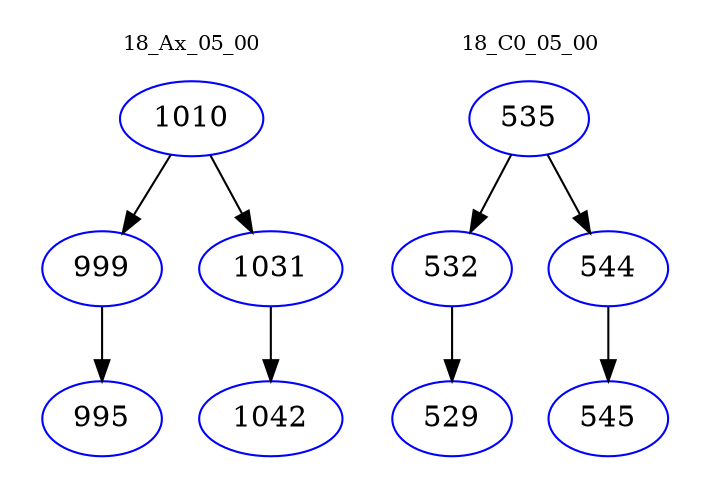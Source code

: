 digraph{
subgraph cluster_0 {
color = white
label = "18_Ax_05_00";
fontsize=10;
T0_1010 [label="1010", color="blue"]
T0_1010 -> T0_999 [color="black"]
T0_999 [label="999", color="blue"]
T0_999 -> T0_995 [color="black"]
T0_995 [label="995", color="blue"]
T0_1010 -> T0_1031 [color="black"]
T0_1031 [label="1031", color="blue"]
T0_1031 -> T0_1042 [color="black"]
T0_1042 [label="1042", color="blue"]
}
subgraph cluster_1 {
color = white
label = "18_C0_05_00";
fontsize=10;
T1_535 [label="535", color="blue"]
T1_535 -> T1_532 [color="black"]
T1_532 [label="532", color="blue"]
T1_532 -> T1_529 [color="black"]
T1_529 [label="529", color="blue"]
T1_535 -> T1_544 [color="black"]
T1_544 [label="544", color="blue"]
T1_544 -> T1_545 [color="black"]
T1_545 [label="545", color="blue"]
}
}
